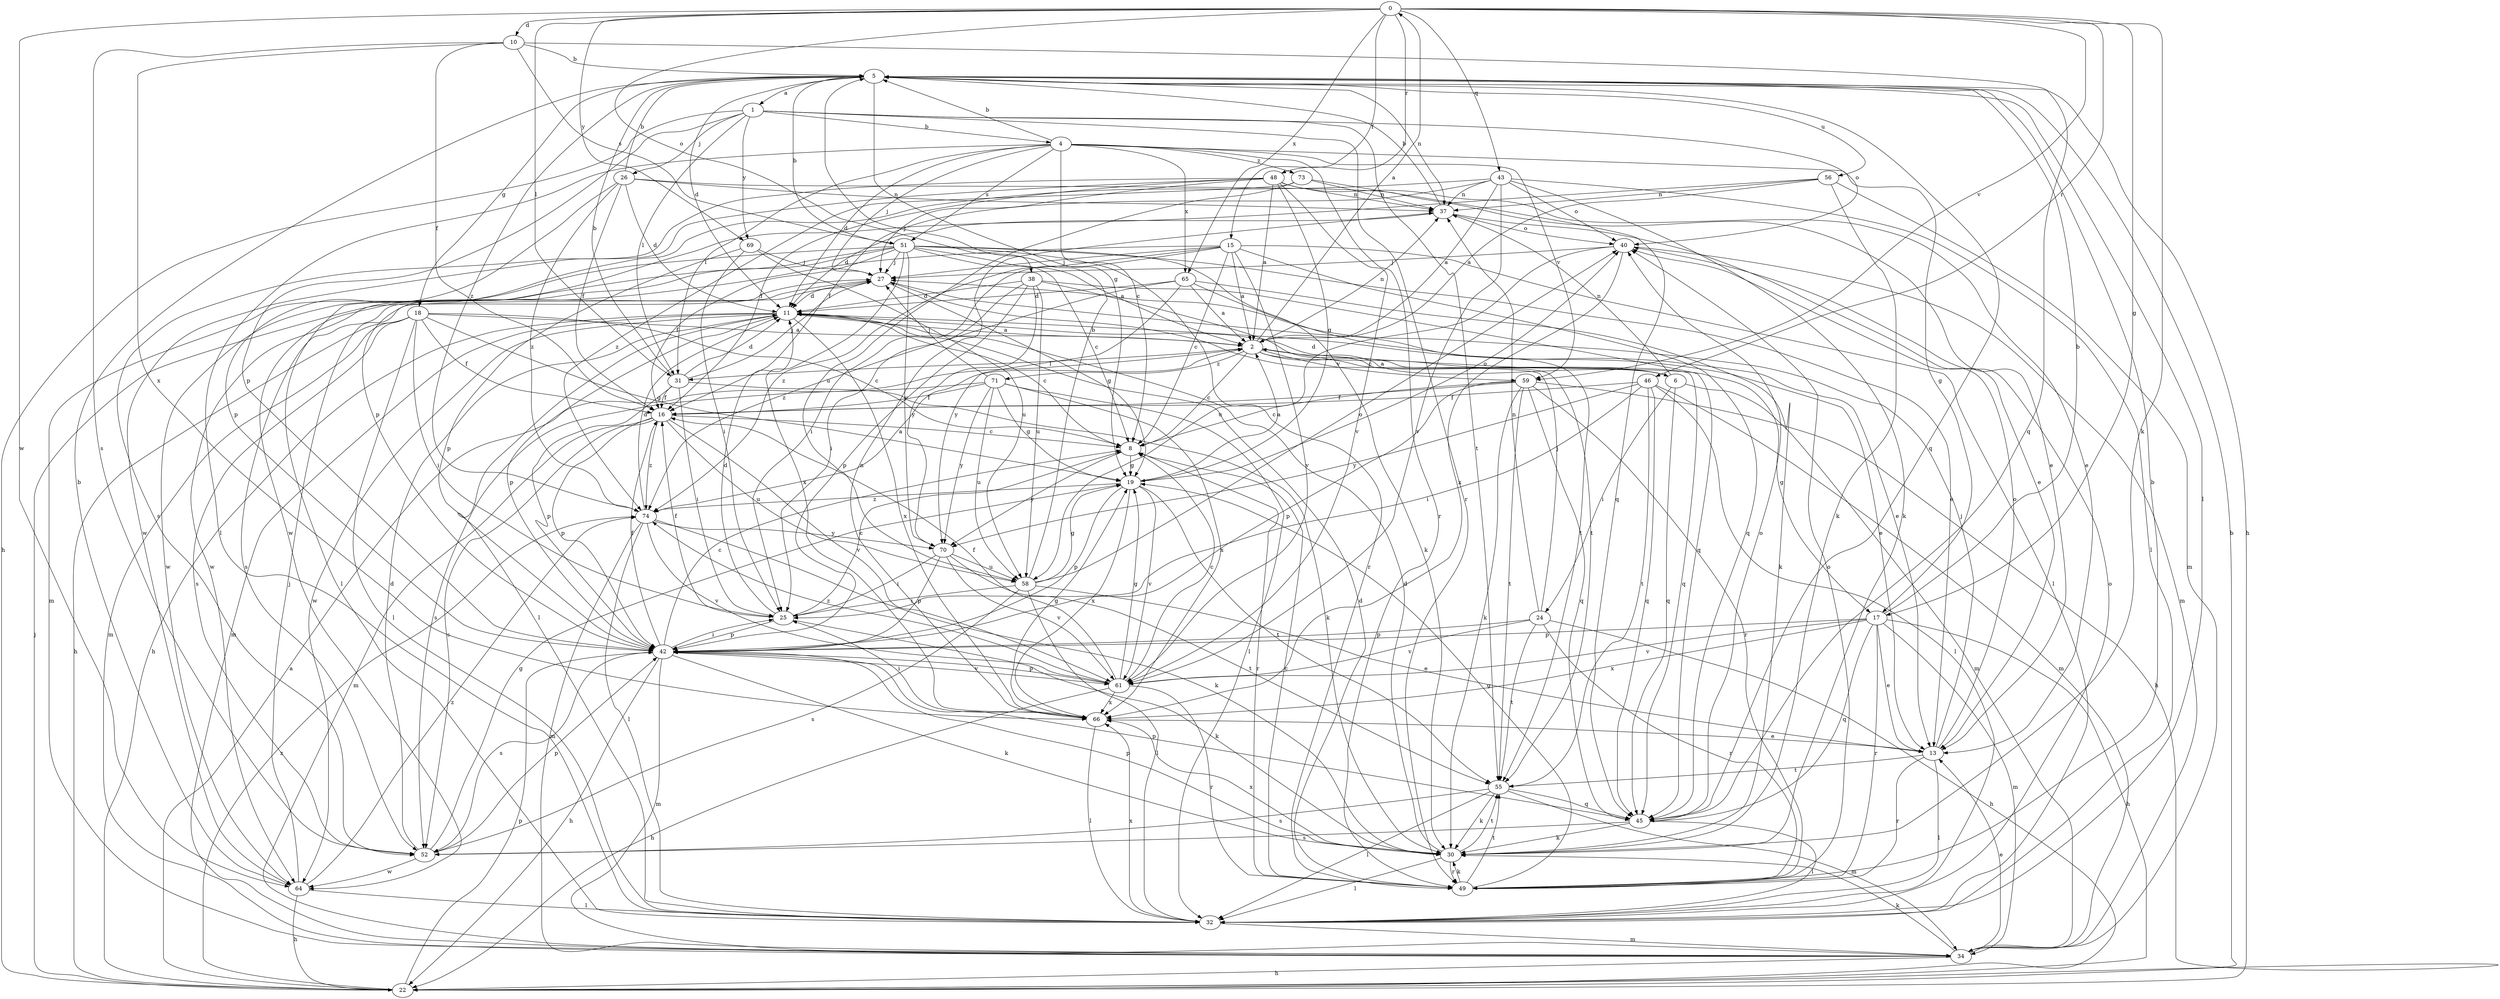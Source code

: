 strict digraph  {
0;
1;
2;
4;
5;
6;
8;
10;
11;
13;
15;
16;
17;
18;
19;
22;
24;
25;
26;
27;
30;
31;
32;
34;
37;
38;
40;
42;
43;
45;
46;
48;
49;
51;
52;
55;
56;
58;
59;
61;
64;
65;
66;
69;
70;
71;
73;
74;
0 -> 10  [label=d];
0 -> 15  [label=f];
0 -> 17  [label=g];
0 -> 30  [label=k];
0 -> 31  [label=l];
0 -> 38  [label=o];
0 -> 43  [label=q];
0 -> 46  [label=r];
0 -> 48  [label=r];
0 -> 59  [label=v];
0 -> 64  [label=w];
0 -> 65  [label=x];
0 -> 69  [label=y];
1 -> 4  [label=b];
1 -> 22  [label=h];
1 -> 26  [label=j];
1 -> 31  [label=l];
1 -> 40  [label=o];
1 -> 42  [label=p];
1 -> 49  [label=r];
1 -> 55  [label=t];
1 -> 69  [label=y];
2 -> 0  [label=a];
2 -> 6  [label=c];
2 -> 8  [label=c];
2 -> 17  [label=g];
2 -> 31  [label=l];
2 -> 37  [label=n];
2 -> 45  [label=q];
2 -> 59  [label=v];
2 -> 71  [label=z];
4 -> 5  [label=b];
4 -> 8  [label=c];
4 -> 11  [label=d];
4 -> 17  [label=g];
4 -> 27  [label=j];
4 -> 31  [label=l];
4 -> 32  [label=l];
4 -> 49  [label=r];
4 -> 51  [label=s];
4 -> 59  [label=v];
4 -> 65  [label=x];
4 -> 73  [label=z];
5 -> 1  [label=a];
5 -> 11  [label=d];
5 -> 18  [label=g];
5 -> 19  [label=g];
5 -> 22  [label=h];
5 -> 32  [label=l];
5 -> 37  [label=n];
5 -> 45  [label=q];
5 -> 56  [label=u];
5 -> 74  [label=z];
6 -> 2  [label=a];
6 -> 11  [label=d];
6 -> 24  [label=i];
6 -> 34  [label=m];
6 -> 37  [label=n];
6 -> 45  [label=q];
8 -> 19  [label=g];
8 -> 49  [label=r];
8 -> 70  [label=y];
10 -> 5  [label=b];
10 -> 16  [label=f];
10 -> 45  [label=q];
10 -> 51  [label=s];
10 -> 52  [label=s];
10 -> 66  [label=x];
11 -> 2  [label=a];
11 -> 8  [label=c];
11 -> 13  [label=e];
11 -> 22  [label=h];
11 -> 32  [label=l];
11 -> 34  [label=m];
11 -> 42  [label=p];
11 -> 64  [label=w];
11 -> 66  [label=x];
13 -> 27  [label=j];
13 -> 32  [label=l];
13 -> 40  [label=o];
13 -> 49  [label=r];
13 -> 55  [label=t];
15 -> 2  [label=a];
15 -> 8  [label=c];
15 -> 25  [label=i];
15 -> 27  [label=j];
15 -> 32  [label=l];
15 -> 45  [label=q];
15 -> 61  [label=v];
15 -> 64  [label=w];
15 -> 74  [label=z];
16 -> 8  [label=c];
16 -> 34  [label=m];
16 -> 42  [label=p];
16 -> 52  [label=s];
16 -> 58  [label=u];
16 -> 61  [label=v];
16 -> 74  [label=z];
17 -> 5  [label=b];
17 -> 13  [label=e];
17 -> 22  [label=h];
17 -> 34  [label=m];
17 -> 42  [label=p];
17 -> 45  [label=q];
17 -> 49  [label=r];
17 -> 61  [label=v];
17 -> 66  [label=x];
18 -> 2  [label=a];
18 -> 8  [label=c];
18 -> 16  [label=f];
18 -> 19  [label=g];
18 -> 22  [label=h];
18 -> 25  [label=i];
18 -> 32  [label=l];
18 -> 34  [label=m];
18 -> 52  [label=s];
19 -> 2  [label=a];
19 -> 40  [label=o];
19 -> 42  [label=p];
19 -> 55  [label=t];
19 -> 61  [label=v];
19 -> 66  [label=x];
19 -> 74  [label=z];
22 -> 2  [label=a];
22 -> 5  [label=b];
22 -> 27  [label=j];
22 -> 42  [label=p];
22 -> 74  [label=z];
24 -> 22  [label=h];
24 -> 27  [label=j];
24 -> 37  [label=n];
24 -> 42  [label=p];
24 -> 49  [label=r];
24 -> 55  [label=t];
24 -> 61  [label=v];
25 -> 8  [label=c];
25 -> 11  [label=d];
25 -> 16  [label=f];
25 -> 30  [label=k];
25 -> 42  [label=p];
26 -> 5  [label=b];
26 -> 11  [label=d];
26 -> 13  [label=e];
26 -> 16  [label=f];
26 -> 37  [label=n];
26 -> 42  [label=p];
26 -> 74  [label=z];
27 -> 11  [label=d];
27 -> 13  [label=e];
27 -> 19  [label=g];
27 -> 52  [label=s];
30 -> 11  [label=d];
30 -> 32  [label=l];
30 -> 42  [label=p];
30 -> 49  [label=r];
30 -> 55  [label=t];
30 -> 66  [label=x];
31 -> 5  [label=b];
31 -> 11  [label=d];
31 -> 16  [label=f];
31 -> 25  [label=i];
31 -> 27  [label=j];
31 -> 30  [label=k];
31 -> 42  [label=p];
32 -> 34  [label=m];
32 -> 40  [label=o];
32 -> 66  [label=x];
34 -> 13  [label=e];
34 -> 22  [label=h];
34 -> 30  [label=k];
37 -> 5  [label=b];
37 -> 11  [label=d];
37 -> 13  [label=e];
37 -> 40  [label=o];
38 -> 11  [label=d];
38 -> 25  [label=i];
38 -> 42  [label=p];
38 -> 45  [label=q];
38 -> 55  [label=t];
38 -> 58  [label=u];
38 -> 70  [label=y];
40 -> 27  [label=j];
40 -> 34  [label=m];
40 -> 58  [label=u];
40 -> 66  [label=x];
42 -> 8  [label=c];
42 -> 16  [label=f];
42 -> 22  [label=h];
42 -> 25  [label=i];
42 -> 30  [label=k];
42 -> 34  [label=m];
42 -> 52  [label=s];
42 -> 61  [label=v];
43 -> 2  [label=a];
43 -> 16  [label=f];
43 -> 30  [label=k];
43 -> 32  [label=l];
43 -> 37  [label=n];
43 -> 40  [label=o];
43 -> 61  [label=v];
43 -> 64  [label=w];
45 -> 30  [label=k];
45 -> 32  [label=l];
45 -> 40  [label=o];
45 -> 42  [label=p];
45 -> 52  [label=s];
46 -> 16  [label=f];
46 -> 25  [label=i];
46 -> 32  [label=l];
46 -> 34  [label=m];
46 -> 45  [label=q];
46 -> 55  [label=t];
46 -> 70  [label=y];
48 -> 2  [label=a];
48 -> 13  [label=e];
48 -> 16  [label=f];
48 -> 19  [label=g];
48 -> 27  [label=j];
48 -> 37  [label=n];
48 -> 52  [label=s];
48 -> 61  [label=v];
48 -> 64  [label=w];
49 -> 5  [label=b];
49 -> 8  [label=c];
49 -> 11  [label=d];
49 -> 19  [label=g];
49 -> 30  [label=k];
49 -> 40  [label=o];
49 -> 55  [label=t];
51 -> 2  [label=a];
51 -> 5  [label=b];
51 -> 8  [label=c];
51 -> 13  [label=e];
51 -> 16  [label=f];
51 -> 27  [label=j];
51 -> 30  [label=k];
51 -> 32  [label=l];
51 -> 34  [label=m];
51 -> 49  [label=r];
51 -> 64  [label=w];
51 -> 66  [label=x];
51 -> 70  [label=y];
52 -> 11  [label=d];
52 -> 19  [label=g];
52 -> 42  [label=p];
52 -> 64  [label=w];
55 -> 30  [label=k];
55 -> 32  [label=l];
55 -> 34  [label=m];
55 -> 45  [label=q];
55 -> 52  [label=s];
56 -> 2  [label=a];
56 -> 30  [label=k];
56 -> 34  [label=m];
56 -> 37  [label=n];
56 -> 42  [label=p];
58 -> 5  [label=b];
58 -> 13  [label=e];
58 -> 19  [label=g];
58 -> 25  [label=i];
58 -> 32  [label=l];
58 -> 40  [label=o];
58 -> 52  [label=s];
59 -> 8  [label=c];
59 -> 16  [label=f];
59 -> 22  [label=h];
59 -> 30  [label=k];
59 -> 42  [label=p];
59 -> 45  [label=q];
59 -> 49  [label=r];
59 -> 55  [label=t];
61 -> 8  [label=c];
61 -> 16  [label=f];
61 -> 19  [label=g];
61 -> 22  [label=h];
61 -> 42  [label=p];
61 -> 49  [label=r];
61 -> 66  [label=x];
61 -> 74  [label=z];
64 -> 5  [label=b];
64 -> 22  [label=h];
64 -> 27  [label=j];
64 -> 32  [label=l];
64 -> 74  [label=z];
65 -> 2  [label=a];
65 -> 11  [label=d];
65 -> 30  [label=k];
65 -> 55  [label=t];
65 -> 70  [label=y];
65 -> 74  [label=z];
66 -> 13  [label=e];
66 -> 19  [label=g];
66 -> 25  [label=i];
66 -> 32  [label=l];
66 -> 37  [label=n];
69 -> 25  [label=i];
69 -> 27  [label=j];
69 -> 42  [label=p];
69 -> 58  [label=u];
70 -> 25  [label=i];
70 -> 42  [label=p];
70 -> 55  [label=t];
70 -> 58  [label=u];
70 -> 61  [label=v];
71 -> 16  [label=f];
71 -> 19  [label=g];
71 -> 27  [label=j];
71 -> 32  [label=l];
71 -> 52  [label=s];
71 -> 58  [label=u];
71 -> 66  [label=x];
71 -> 70  [label=y];
73 -> 37  [label=n];
73 -> 45  [label=q];
73 -> 58  [label=u];
73 -> 74  [label=z];
74 -> 2  [label=a];
74 -> 11  [label=d];
74 -> 30  [label=k];
74 -> 32  [label=l];
74 -> 34  [label=m];
74 -> 61  [label=v];
74 -> 70  [label=y];
}
